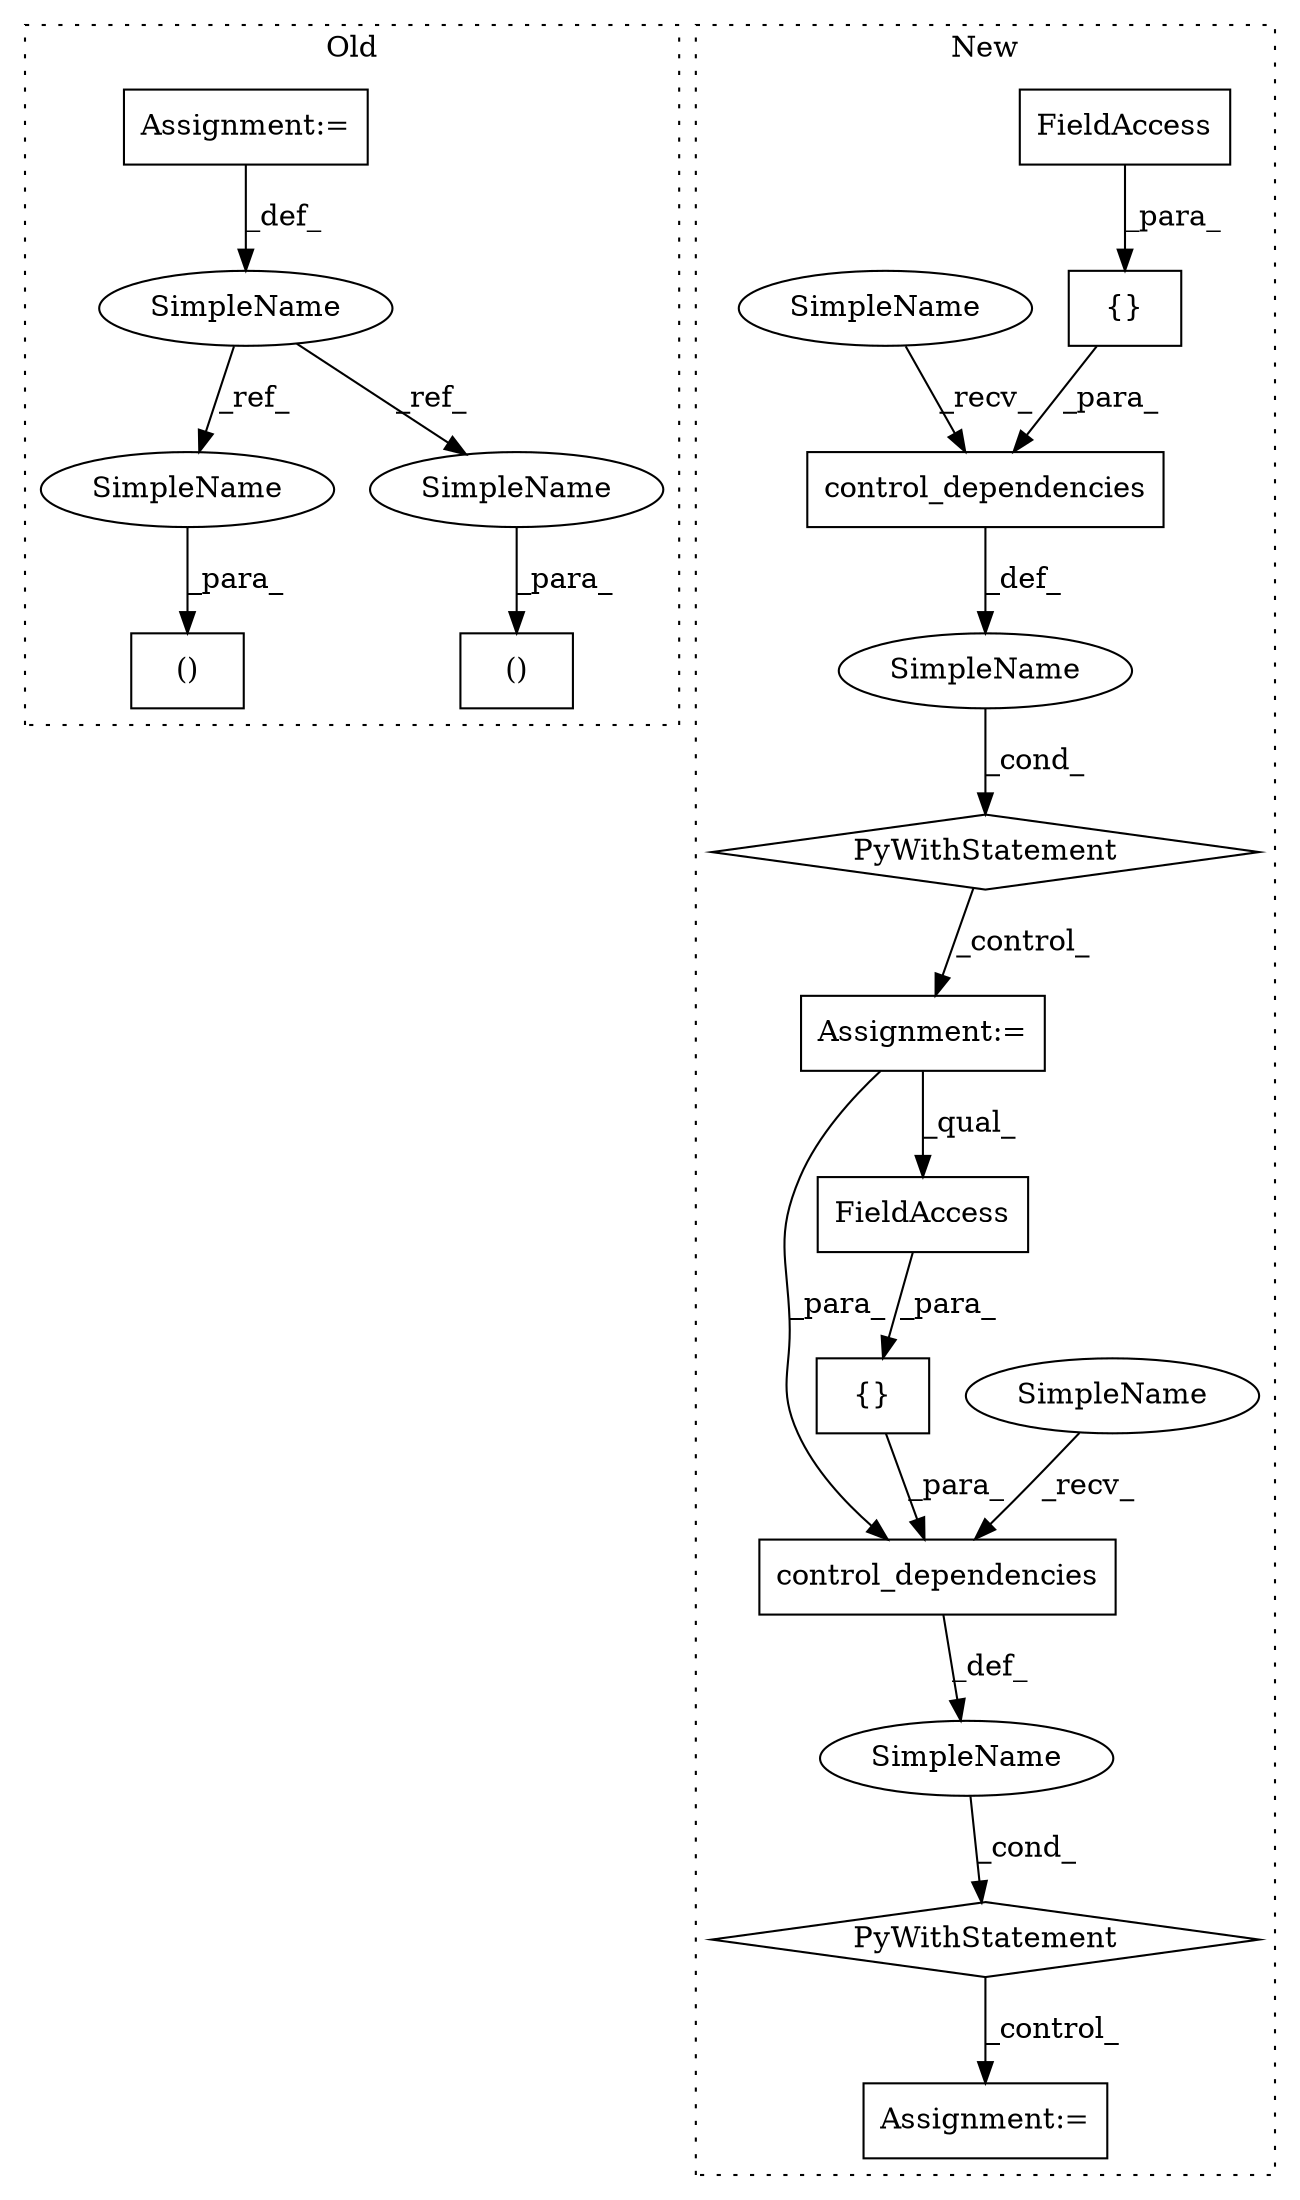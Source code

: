 digraph G {
subgraph cluster0 {
1 [label="()" a="106" s="12521" l="23" shape="box"];
8 [label="Assignment:=" a="7" s="12228" l="1" shape="box"];
9 [label="()" a="106" s="12583" l="23" shape="box"];
13 [label="SimpleName" a="42" s="12228" l="1" shape="ellipse"];
19 [label="SimpleName" a="42" s="12583" l="1" shape="ellipse"];
20 [label="SimpleName" a="42" s="12521" l="1" shape="ellipse"];
label = "Old";
style="dotted";
}
subgraph cluster1 {
2 [label="control_dependencies" a="32" s="11812,11863" l="21,1" shape="box"];
3 [label="PyWithStatement" a="104" s="11791,11864" l="10,2" shape="diamond"];
4 [label="Assignment:=" a="7" s="11880" l="1" shape="box"];
5 [label="SimpleName" a="42" s="" l="" shape="ellipse"];
6 [label="{}" a="4" s="11842,11862" l="1,1" shape="box"];
7 [label="FieldAccess" a="22" s="11843" l="19" shape="box"];
10 [label="{}" a="4" s="12012,12032" l="1,1" shape="box"];
11 [label="control_dependencies" a="32" s="11982,12033" l="21,1" shape="box"];
12 [label="PyWithStatement" a="104" s="11961,12034" l="10,2" shape="diamond"];
14 [label="FieldAccess" a="22" s="12013" l="19" shape="box"];
15 [label="SimpleName" a="42" s="" l="" shape="ellipse"];
16 [label="Assignment:=" a="7" s="12050" l="1" shape="box"];
17 [label="SimpleName" a="42" s="11971" l="10" shape="ellipse"];
18 [label="SimpleName" a="42" s="11801" l="10" shape="ellipse"];
label = "New";
style="dotted";
}
2 -> 5 [label="_def_"];
3 -> 4 [label="_control_"];
4 -> 14 [label="_qual_"];
4 -> 11 [label="_para_"];
5 -> 3 [label="_cond_"];
6 -> 2 [label="_para_"];
7 -> 6 [label="_para_"];
8 -> 13 [label="_def_"];
10 -> 11 [label="_para_"];
11 -> 15 [label="_def_"];
12 -> 16 [label="_control_"];
13 -> 19 [label="_ref_"];
13 -> 20 [label="_ref_"];
14 -> 10 [label="_para_"];
15 -> 12 [label="_cond_"];
17 -> 11 [label="_recv_"];
18 -> 2 [label="_recv_"];
19 -> 9 [label="_para_"];
20 -> 1 [label="_para_"];
}